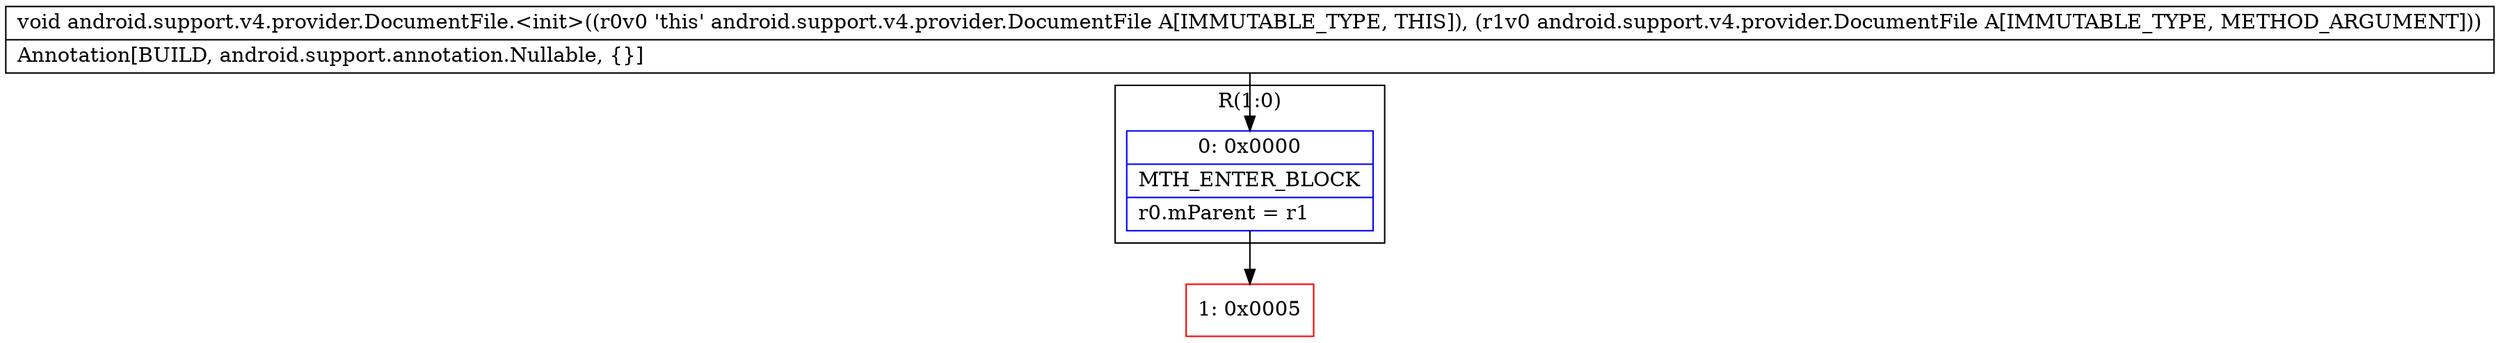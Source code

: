 digraph "CFG forandroid.support.v4.provider.DocumentFile.\<init\>(Landroid\/support\/v4\/provider\/DocumentFile;)V" {
subgraph cluster_Region_1553081935 {
label = "R(1:0)";
node [shape=record,color=blue];
Node_0 [shape=record,label="{0\:\ 0x0000|MTH_ENTER_BLOCK\l|r0.mParent = r1\l}"];
}
Node_1 [shape=record,color=red,label="{1\:\ 0x0005}"];
MethodNode[shape=record,label="{void android.support.v4.provider.DocumentFile.\<init\>((r0v0 'this' android.support.v4.provider.DocumentFile A[IMMUTABLE_TYPE, THIS]), (r1v0 android.support.v4.provider.DocumentFile A[IMMUTABLE_TYPE, METHOD_ARGUMENT]))  | Annotation[BUILD, android.support.annotation.Nullable, \{\}]\l}"];
MethodNode -> Node_0;
Node_0 -> Node_1;
}

